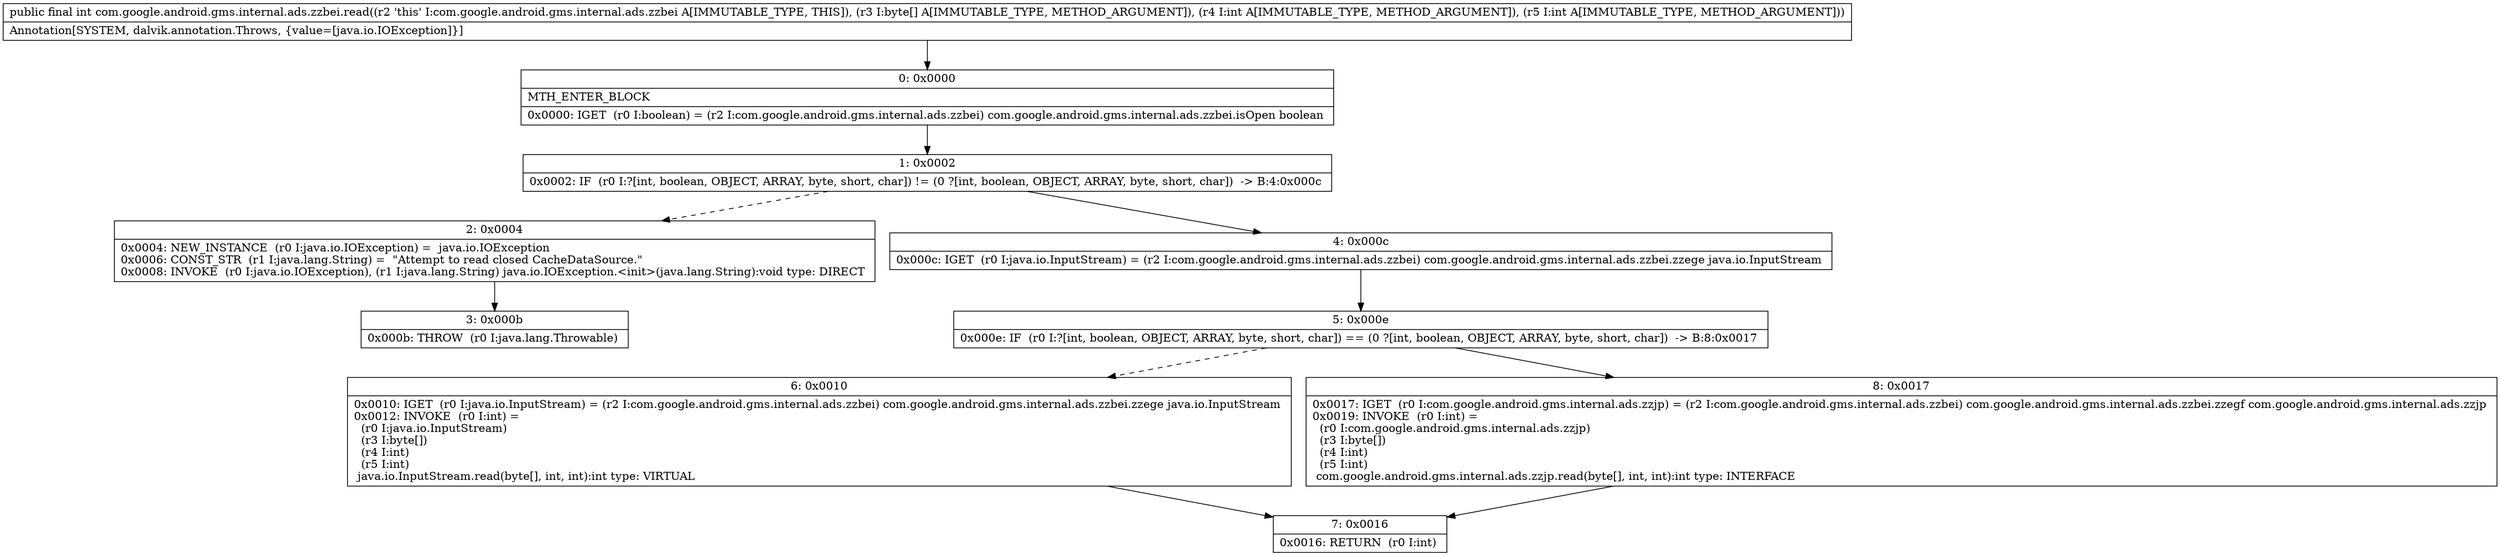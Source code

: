 digraph "CFG forcom.google.android.gms.internal.ads.zzbei.read([BII)I" {
Node_0 [shape=record,label="{0\:\ 0x0000|MTH_ENTER_BLOCK\l|0x0000: IGET  (r0 I:boolean) = (r2 I:com.google.android.gms.internal.ads.zzbei) com.google.android.gms.internal.ads.zzbei.isOpen boolean \l}"];
Node_1 [shape=record,label="{1\:\ 0x0002|0x0002: IF  (r0 I:?[int, boolean, OBJECT, ARRAY, byte, short, char]) != (0 ?[int, boolean, OBJECT, ARRAY, byte, short, char])  \-\> B:4:0x000c \l}"];
Node_2 [shape=record,label="{2\:\ 0x0004|0x0004: NEW_INSTANCE  (r0 I:java.io.IOException) =  java.io.IOException \l0x0006: CONST_STR  (r1 I:java.lang.String) =  \"Attempt to read closed CacheDataSource.\" \l0x0008: INVOKE  (r0 I:java.io.IOException), (r1 I:java.lang.String) java.io.IOException.\<init\>(java.lang.String):void type: DIRECT \l}"];
Node_3 [shape=record,label="{3\:\ 0x000b|0x000b: THROW  (r0 I:java.lang.Throwable) \l}"];
Node_4 [shape=record,label="{4\:\ 0x000c|0x000c: IGET  (r0 I:java.io.InputStream) = (r2 I:com.google.android.gms.internal.ads.zzbei) com.google.android.gms.internal.ads.zzbei.zzege java.io.InputStream \l}"];
Node_5 [shape=record,label="{5\:\ 0x000e|0x000e: IF  (r0 I:?[int, boolean, OBJECT, ARRAY, byte, short, char]) == (0 ?[int, boolean, OBJECT, ARRAY, byte, short, char])  \-\> B:8:0x0017 \l}"];
Node_6 [shape=record,label="{6\:\ 0x0010|0x0010: IGET  (r0 I:java.io.InputStream) = (r2 I:com.google.android.gms.internal.ads.zzbei) com.google.android.gms.internal.ads.zzbei.zzege java.io.InputStream \l0x0012: INVOKE  (r0 I:int) = \l  (r0 I:java.io.InputStream)\l  (r3 I:byte[])\l  (r4 I:int)\l  (r5 I:int)\l java.io.InputStream.read(byte[], int, int):int type: VIRTUAL \l}"];
Node_7 [shape=record,label="{7\:\ 0x0016|0x0016: RETURN  (r0 I:int) \l}"];
Node_8 [shape=record,label="{8\:\ 0x0017|0x0017: IGET  (r0 I:com.google.android.gms.internal.ads.zzjp) = (r2 I:com.google.android.gms.internal.ads.zzbei) com.google.android.gms.internal.ads.zzbei.zzegf com.google.android.gms.internal.ads.zzjp \l0x0019: INVOKE  (r0 I:int) = \l  (r0 I:com.google.android.gms.internal.ads.zzjp)\l  (r3 I:byte[])\l  (r4 I:int)\l  (r5 I:int)\l com.google.android.gms.internal.ads.zzjp.read(byte[], int, int):int type: INTERFACE \l}"];
MethodNode[shape=record,label="{public final int com.google.android.gms.internal.ads.zzbei.read((r2 'this' I:com.google.android.gms.internal.ads.zzbei A[IMMUTABLE_TYPE, THIS]), (r3 I:byte[] A[IMMUTABLE_TYPE, METHOD_ARGUMENT]), (r4 I:int A[IMMUTABLE_TYPE, METHOD_ARGUMENT]), (r5 I:int A[IMMUTABLE_TYPE, METHOD_ARGUMENT]))  | Annotation[SYSTEM, dalvik.annotation.Throws, \{value=[java.io.IOException]\}]\l}"];
MethodNode -> Node_0;
Node_0 -> Node_1;
Node_1 -> Node_2[style=dashed];
Node_1 -> Node_4;
Node_2 -> Node_3;
Node_4 -> Node_5;
Node_5 -> Node_6[style=dashed];
Node_5 -> Node_8;
Node_6 -> Node_7;
Node_8 -> Node_7;
}

